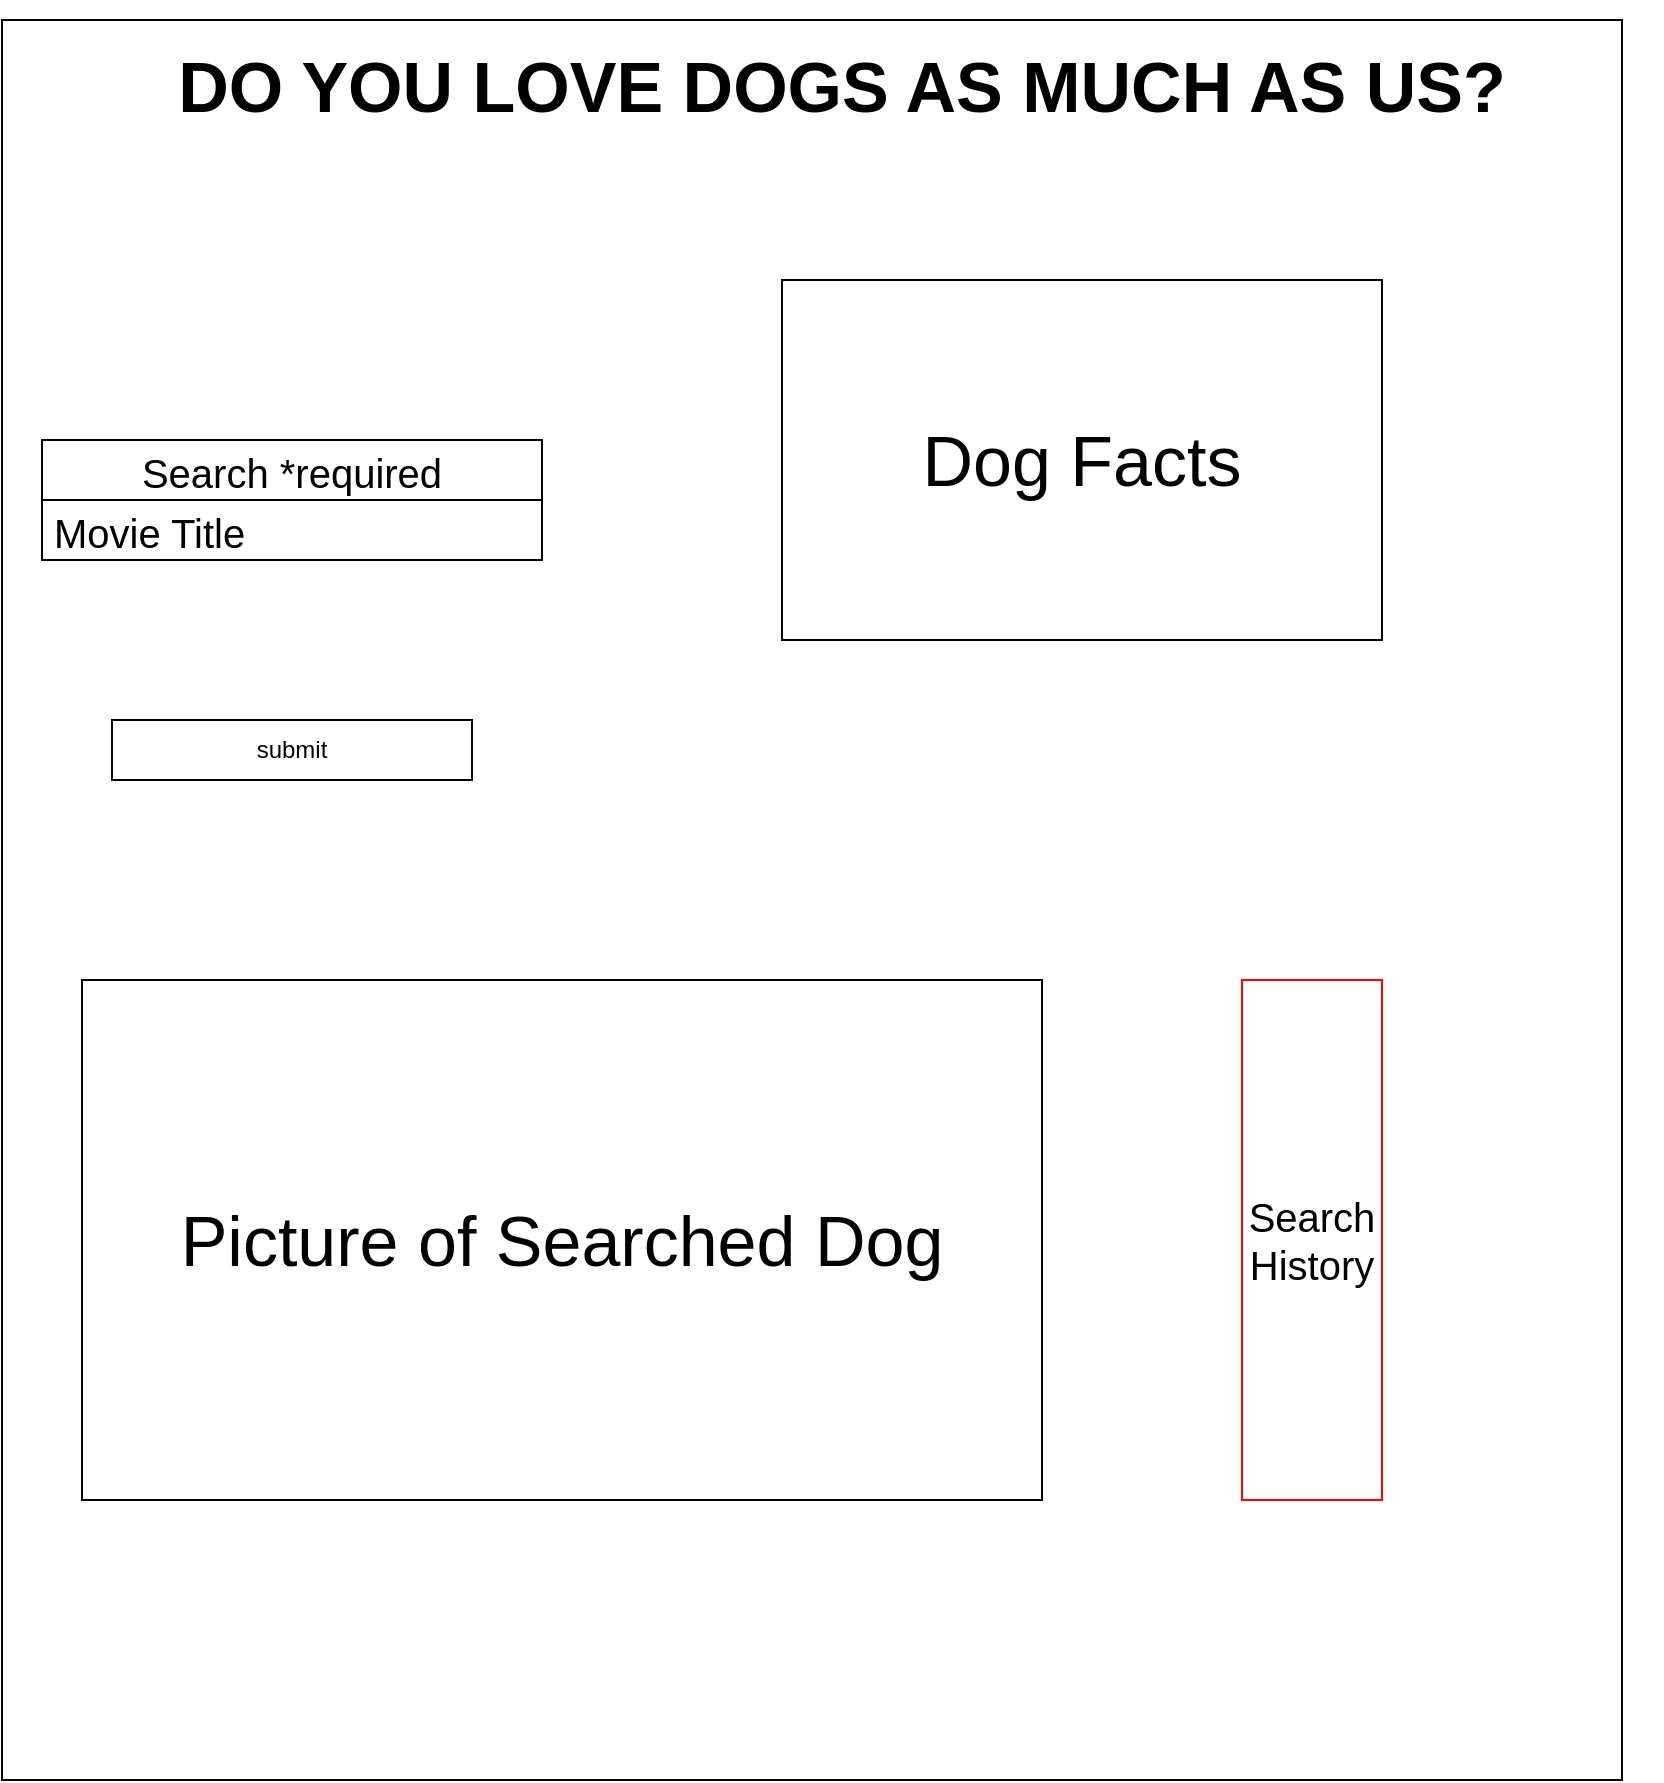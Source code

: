 <mxfile>
    <diagram id="Pw3S8UAlNOhWdibQNmKB" name="Page-1">
        <mxGraphModel dx="1712" dy="1706" grid="1" gridSize="10" guides="1" tooltips="1" connect="1" arrows="1" fold="1" page="1" pageScale="1" pageWidth="850" pageHeight="1100" math="0" shadow="0">
            <root>
                <mxCell id="0"/>
                <mxCell id="1" parent="0"/>
                <mxCell id="2" value="" style="rounded=0;whiteSpace=wrap;html=1;" parent="1" vertex="1">
                    <mxGeometry x="10" y="-300" width="810" height="880" as="geometry"/>
                </mxCell>
                <mxCell id="5" value="&lt;h1 style=&quot;font-size: 35px&quot;&gt;DO YOU LOVE DOGS AS MUCH AS US?&lt;/h1&gt;" style="text;html=1;strokeColor=none;fillColor=none;spacing=5;spacingTop=-20;whiteSpace=wrap;overflow=hidden;rounded=0;fontSize=20;align=center;" parent="1" vertex="1">
                    <mxGeometry x="20" y="-300" width="820" height="70" as="geometry"/>
                </mxCell>
                <mxCell id="6" value="Search *required" style="swimlane;fontStyle=0;childLayout=stackLayout;horizontal=1;startSize=30;horizontalStack=0;resizeParent=1;resizeParentMax=0;resizeLast=0;collapsible=1;marginBottom=0;fontSize=20;" parent="1" vertex="1">
                    <mxGeometry x="30" y="-90" width="250" height="60" as="geometry"/>
                </mxCell>
                <mxCell id="7" value="Movie Title" style="text;strokeColor=none;fillColor=none;align=left;verticalAlign=middle;spacingLeft=4;spacingRight=4;overflow=hidden;points=[[0,0.5],[1,0.5]];portConstraint=eastwest;rotatable=0;fontSize=20;" parent="6" vertex="1">
                    <mxGeometry y="30" width="250" height="30" as="geometry"/>
                </mxCell>
                <mxCell id="14" value="submit" style="rounded=0;whiteSpace=wrap;html=1;" parent="1" vertex="1">
                    <mxGeometry x="65" y="50" width="180" height="30" as="geometry"/>
                </mxCell>
                <mxCell id="40" value="&lt;font style=&quot;font-size: 20px&quot;&gt;Search History&lt;br&gt;&lt;/font&gt;" style="rounded=0;whiteSpace=wrap;html=1;fontSize=5;strokeColor=#FF0000;" parent="1" vertex="1">
                    <mxGeometry x="630" y="180" width="70" height="260" as="geometry"/>
                </mxCell>
                <mxCell id="47" value="Dog Facts" style="rounded=0;whiteSpace=wrap;html=1;fontSize=35;" vertex="1" parent="1">
                    <mxGeometry x="400" y="-170" width="300" height="180" as="geometry"/>
                </mxCell>
                <mxCell id="48" value="Picture of Searched Dog" style="rounded=0;whiteSpace=wrap;html=1;fontSize=35;" vertex="1" parent="1">
                    <mxGeometry x="50" y="180" width="480" height="260" as="geometry"/>
                </mxCell>
            </root>
        </mxGraphModel>
    </diagram>
</mxfile>